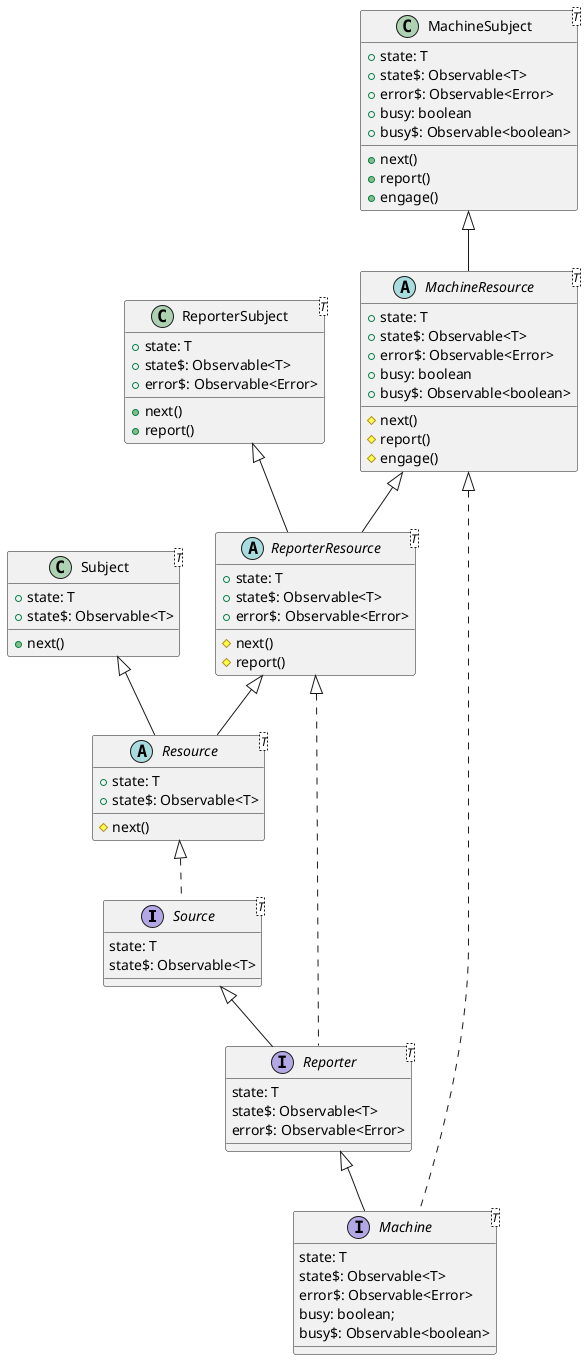 @startuml Sources

interface Source<T> {
  state: T
  state$: Observable<T>
}

Source <|-- Reporter
interface Reporter<T> {
  state: T
  state$: Observable<T>
  error$: Observable<Error>
}

Reporter <|-- Machine
interface Machine<T> {
  state: T
  state$: Observable<T>
  error$: Observable<Error>
  busy: boolean;
  busy$: Observable<boolean>
}

Resource <|.. Source
abstract class Resource<T> {
  +state: T
  +state$: Observable<T>
  #next()
}

Subject <|-- Resource
class Subject<T> {
  +state: T
  +state$: Observable<T>
  +next()
}

ReporterResource <|.. Reporter
ReporterResource <|-- Resource
abstract class ReporterResource<T> {
  +state: T
  +state$: Observable<T>
  +error$: Observable<Error>
  #next()
  #report()
}

ReporterSubject <|-- ReporterResource
class ReporterSubject<T> {
  +state: T
  +state$: Observable<T>
  +error$: Observable<Error>
  +next()
  +report()
}

MachineResource <|.. Machine
MachineResource <|-- ReporterResource
abstract class MachineResource<T> {
  +state: T
  +state$: Observable<T>
  +error$: Observable<Error>
  +busy: boolean
  +busy$: Observable<boolean>
  #next()
  #report()
  #engage()
}

MachineSubject <|-- MachineResource
class MachineSubject<T> {
  +state: T
  +state$: Observable<T>
  +error$: Observable<Error>
  +busy: boolean
  +busy$: Observable<boolean>
  +next()
  +report()
  +engage()
}

@enduml